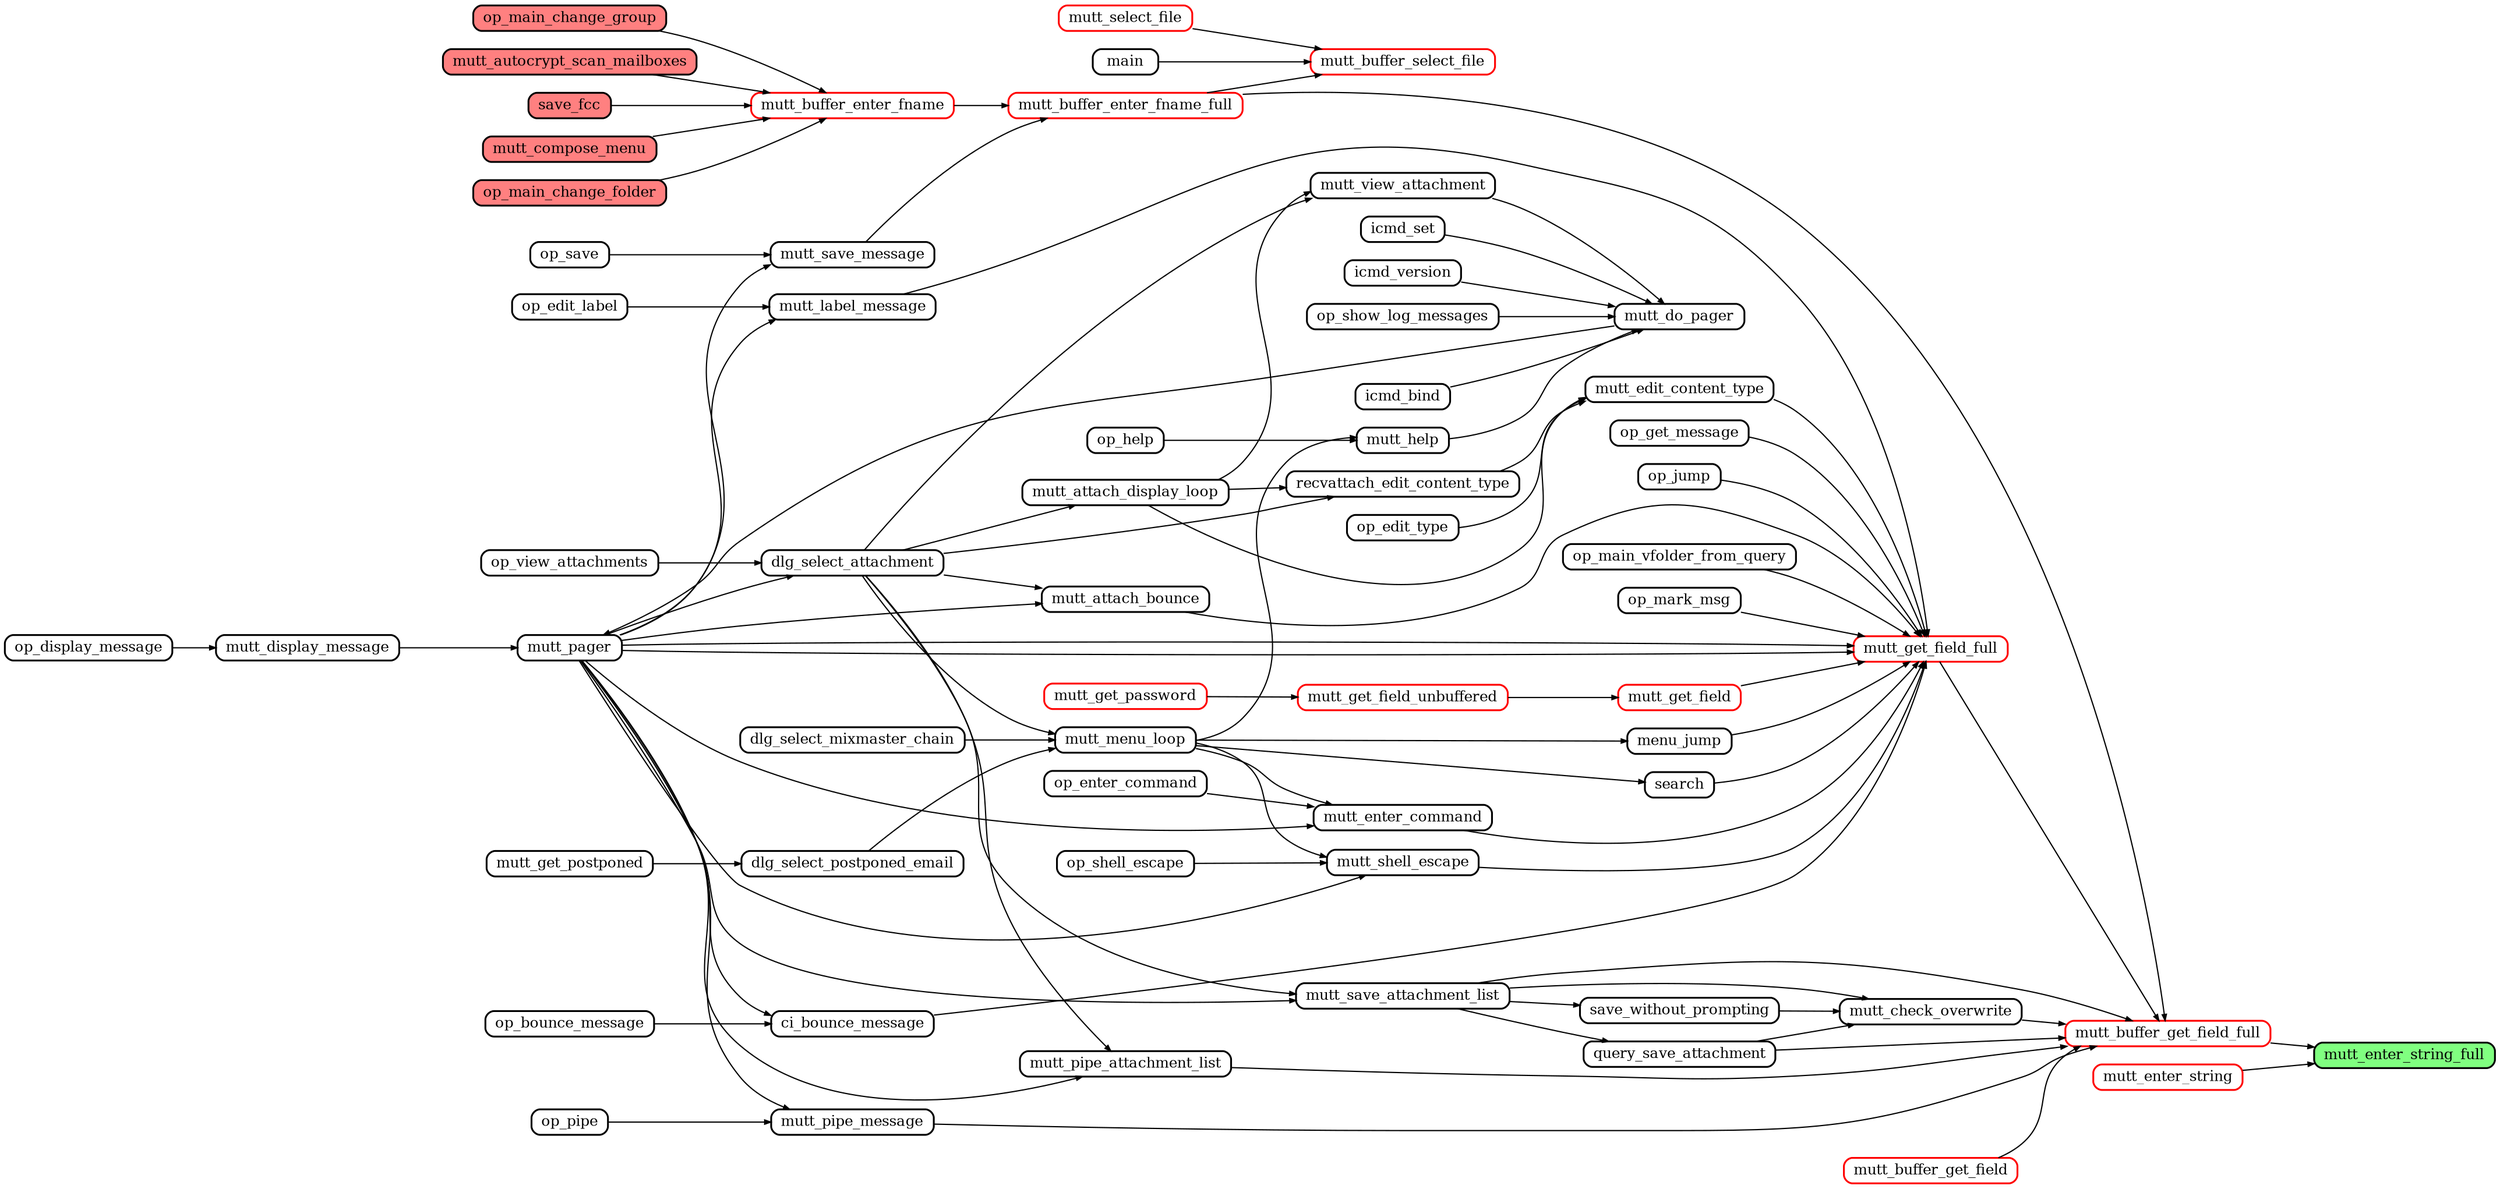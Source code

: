 digraph callgraph {
	graph [
		rankdir="LR"
		nodesep="0.2"
		ranksep="0.5"
		compound="true"
	]

	node [
		shape="Mrecord"
		fontsize="12"
		fillcolor="#ffffff"
		style="rounded,filled"
		height="0.2"
		penwidth="1.5"
		color="black"
	]

	edge [
		penwidth="1.0"
		arrowsize="0.5"
	]

	node [ fillcolor="#80ff80" ]

	mutt_enter_string_full

	node [ fillcolor="#ff8080" ]

	op_main_change_folder
	op_main_change_group
	mutt_autocrypt_scan_mailboxes
	save_fcc
	mutt_compose_menu

	node [ fillcolor="#ffffff" ]
	node [ color="#ff0000" ]

	mutt_buffer_enter_fname
	mutt_buffer_enter_fname_full
	mutt_buffer_get_field
	mutt_buffer_get_field_full
	mutt_buffer_select_file
	mutt_enter_string
	mutt_get_field
	mutt_get_field_full
	mutt_get_field_unbuffered
	mutt_get_password
	mutt_select_file

	node [ color="#000000" ]

	op_main_change_folder         -> mutt_buffer_enter_fname
	op_main_change_group          -> mutt_buffer_enter_fname
	mutt_autocrypt_scan_mailboxes -> mutt_buffer_enter_fname
	save_fcc                      -> mutt_buffer_enter_fname
	mutt_compose_menu             -> mutt_buffer_enter_fname

	mutt_buffer_enter_fname      -> mutt_buffer_enter_fname_full
	mutt_buffer_enter_fname_full -> mutt_buffer_get_field_full
	mutt_buffer_enter_fname_full -> mutt_buffer_select_file
	mutt_buffer_get_field        -> mutt_buffer_get_field_full
	mutt_buffer_get_field_full   -> mutt_enter_string_full
	mutt_enter_string            -> mutt_enter_string_full
	mutt_get_field               -> mutt_get_field_full
	mutt_get_field_full          -> mutt_buffer_get_field_full
	mutt_get_field_unbuffered    -> mutt_get_field
	mutt_get_password            -> mutt_get_field_unbuffered
	mutt_pager                   -> mutt_get_field_full
	mutt_select_file             -> mutt_buffer_select_file

	ci_bounce_message            -> mutt_get_field_full
	dlg_select_attachment        -> mutt_attach_bounce
	dlg_select_attachment        -> mutt_attach_display_loop
	dlg_select_attachment        -> mutt_menu_loop
	dlg_select_attachment        -> mutt_pipe_attachment_list
	dlg_select_attachment        -> mutt_save_attachment_list
	dlg_select_attachment        -> mutt_view_attachment
	dlg_select_attachment        -> recvattach_edit_content_type
	dlg_select_mixmaster_chain   -> mutt_menu_loop
	dlg_select_postponed_email   -> mutt_menu_loop
	icmd_bind                    -> mutt_do_pager
	icmd_set                     -> mutt_do_pager
	icmd_version                 -> mutt_do_pager
	main                         -> mutt_buffer_select_file
	menu_jump                    -> mutt_get_field_full
	mutt_attach_bounce           -> mutt_get_field_full
	mutt_attach_display_loop     -> mutt_edit_content_type
	mutt_attach_display_loop     -> mutt_view_attachment
	mutt_attach_display_loop     -> recvattach_edit_content_type
	mutt_check_overwrite         -> mutt_buffer_get_field_full
	mutt_display_message         -> mutt_pager
	mutt_do_pager                -> mutt_pager
	mutt_edit_content_type       -> mutt_get_field_full
	mutt_enter_command           -> mutt_get_field_full
	mutt_get_postponed           -> dlg_select_postponed_email
	mutt_help                    -> mutt_do_pager
	mutt_label_message           -> mutt_get_field_full
	mutt_menu_loop               -> menu_jump
	mutt_menu_loop               -> mutt_enter_command
	mutt_menu_loop               -> mutt_help
	mutt_menu_loop               -> mutt_shell_escape
	mutt_menu_loop               -> search
	mutt_pager                   -> ci_bounce_message
	mutt_pager                   -> dlg_select_attachment
	mutt_pager                   -> mutt_attach_bounce
	mutt_pager                   -> mutt_enter_command
	mutt_pager                   -> mutt_get_field_full
	mutt_pager                   -> mutt_label_message
	mutt_pager                   -> mutt_pipe_attachment_list
	mutt_pager                   -> mutt_pipe_message
	mutt_pager                   -> mutt_save_attachment_list
	mutt_pager                   -> mutt_save_message
	mutt_pager                   -> mutt_shell_escape
	mutt_pipe_attachment_list    -> mutt_buffer_get_field_full
	mutt_pipe_message            -> mutt_buffer_get_field_full
	mutt_save_attachment_list    -> mutt_buffer_get_field_full
	mutt_save_attachment_list    -> mutt_check_overwrite
	mutt_save_attachment_list    -> query_save_attachment
	mutt_save_attachment_list    -> save_without_prompting
	mutt_save_message            -> mutt_buffer_enter_fname_full
	mutt_shell_escape            -> mutt_get_field_full
	mutt_view_attachment         -> mutt_do_pager
	op_bounce_message            -> ci_bounce_message
	op_display_message           -> mutt_display_message
	op_edit_label                -> mutt_label_message
	op_edit_type                 -> mutt_edit_content_type
	op_enter_command             -> mutt_enter_command
	op_get_message               -> mutt_get_field_full
	op_help                      -> mutt_help
	op_jump                      -> mutt_get_field_full
	op_main_vfolder_from_query   -> mutt_get_field_full
	op_mark_msg                  -> mutt_get_field_full
	op_pipe                      -> mutt_pipe_message
	op_save                      -> mutt_save_message
	op_shell_escape              -> mutt_shell_escape
	op_show_log_messages         -> mutt_do_pager
	op_view_attachments          -> dlg_select_attachment
	query_save_attachment        -> mutt_buffer_get_field_full
	query_save_attachment        -> mutt_check_overwrite
	recvattach_edit_content_type -> mutt_edit_content_type
	save_without_prompting       -> mutt_check_overwrite
	search                       -> mutt_get_field_full

}
